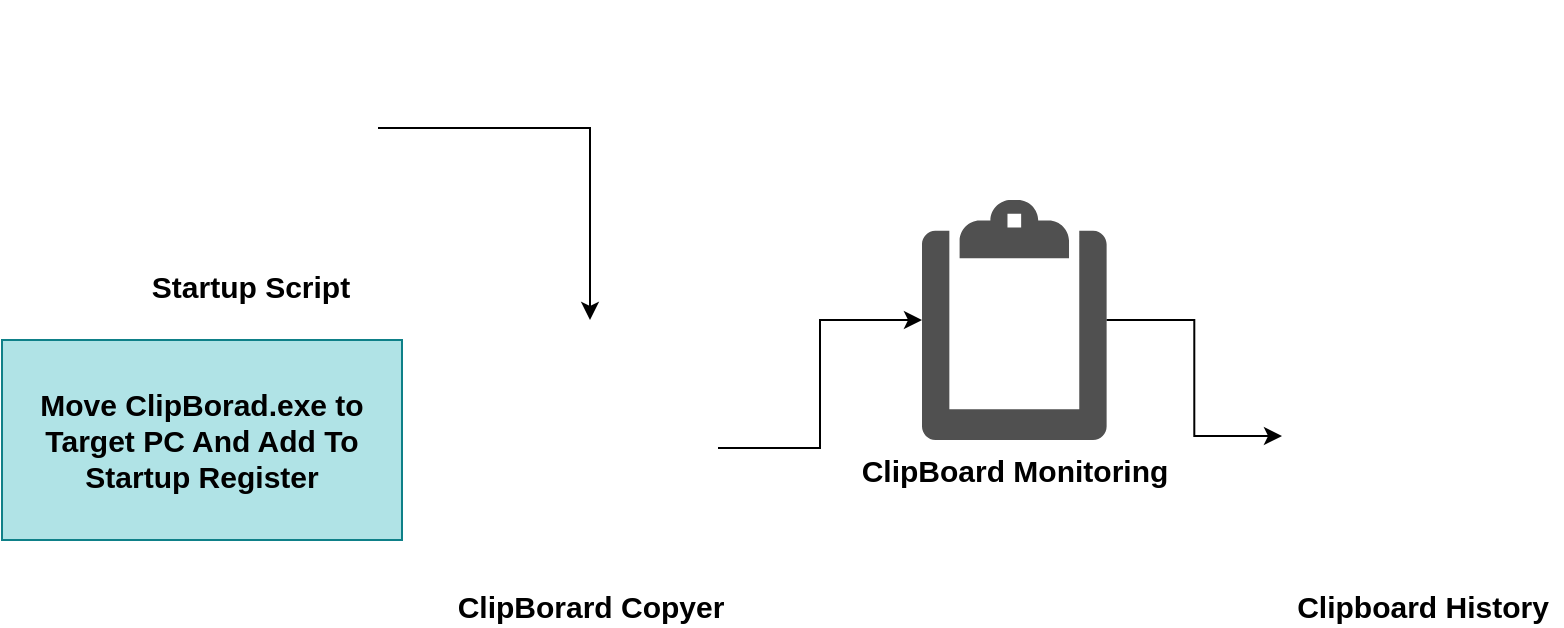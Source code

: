 <mxfile version="22.1.11" type="device">
  <diagram name="Page-1" id="wRcSdKC8TBcQc0uevrIT">
    <mxGraphModel dx="969" dy="484" grid="1" gridSize="10" guides="1" tooltips="1" connect="1" arrows="1" fold="1" page="1" pageScale="1" pageWidth="850" pageHeight="1100" math="0" shadow="0">
      <root>
        <mxCell id="0" />
        <mxCell id="1" parent="0" />
        <mxCell id="jQr3ClIyY2CzBigqtrQ6-6" style="edgeStyle=orthogonalEdgeStyle;rounded=0;orthogonalLoop=1;jettySize=auto;html=1;" edge="1" parent="1" source="EgmyeOnUa9uOQUDKkjH2-5" target="EgmyeOnUa9uOQUDKkjH2-4">
          <mxGeometry relative="1" as="geometry" />
        </mxCell>
        <mxCell id="EgmyeOnUa9uOQUDKkjH2-5" value="&lt;span style=&quot;font-size: 15px;&quot;&gt;&lt;b&gt;Startup Script&lt;br&gt;&lt;/b&gt;&lt;/span&gt;" style="shape=image;html=1;verticalAlign=top;verticalLabelPosition=bottom;labelBackgroundColor=#ffffff;imageAspect=0;aspect=fixed;image=https://cdn1.iconfinder.com/data/icons/hawcons/32/699751-icon-105-document-file-exe-128.png" parent="1" vertex="1">
          <mxGeometry x="90" y="210" width="128" height="128" as="geometry" />
        </mxCell>
        <mxCell id="EgmyeOnUa9uOQUDKkjH2-12" value="" style="group" parent="1" vertex="1" connectable="0">
          <mxGeometry x="260" y="310" width="550" height="188" as="geometry" />
        </mxCell>
        <mxCell id="EgmyeOnUa9uOQUDKkjH2-1" value="&lt;b&gt;&lt;font style=&quot;font-size: 15px;&quot;&gt;ClipBoard Monitoring&lt;/font&gt;&lt;/b&gt;" style="sketch=0;pointerEvents=1;shadow=0;dashed=0;html=1;strokeColor=none;fillColor=#505050;labelPosition=center;verticalLabelPosition=bottom;verticalAlign=top;outlineConnect=0;align=center;shape=mxgraph.office.concepts.clipboard;" parent="EgmyeOnUa9uOQUDKkjH2-12" vertex="1">
          <mxGeometry x="230" width="92.31" height="120" as="geometry" />
        </mxCell>
        <mxCell id="EgmyeOnUa9uOQUDKkjH2-9" style="edgeStyle=orthogonalEdgeStyle;rounded=0;orthogonalLoop=1;jettySize=auto;html=1;" parent="EgmyeOnUa9uOQUDKkjH2-12" source="EgmyeOnUa9uOQUDKkjH2-4" target="EgmyeOnUa9uOQUDKkjH2-1" edge="1">
          <mxGeometry relative="1" as="geometry" />
        </mxCell>
        <mxCell id="EgmyeOnUa9uOQUDKkjH2-4" value="&lt;b&gt;&lt;font style=&quot;font-size: 15px;&quot;&gt;ClipBorard Copyer&lt;/font&gt;&lt;/b&gt;" style="shape=image;html=1;verticalAlign=top;verticalLabelPosition=bottom;labelBackgroundColor=#ffffff;imageAspect=0;aspect=fixed;image=https://cdn1.iconfinder.com/data/icons/hawcons/32/699751-icon-105-document-file-exe-128.png" parent="EgmyeOnUa9uOQUDKkjH2-12" vertex="1">
          <mxGeometry y="60" width="128" height="128" as="geometry" />
        </mxCell>
        <mxCell id="EgmyeOnUa9uOQUDKkjH2-10" value="&lt;b&gt;&lt;font style=&quot;font-size: 15px;&quot;&gt;Clipboard History&lt;/font&gt;&lt;/b&gt;" style="shape=image;html=1;verticalAlign=top;verticalLabelPosition=bottom;labelBackgroundColor=#ffffff;imageAspect=0;aspect=fixed;image=https://cdn2.iconfinder.com/data/icons/boxicons-solid-vol-2/24/bxs-file-txt-128.png" parent="EgmyeOnUa9uOQUDKkjH2-12" vertex="1">
          <mxGeometry x="410" y="48" width="140" height="140" as="geometry" />
        </mxCell>
        <mxCell id="EgmyeOnUa9uOQUDKkjH2-11" style="edgeStyle=orthogonalEdgeStyle;rounded=0;orthogonalLoop=1;jettySize=auto;html=1;" parent="EgmyeOnUa9uOQUDKkjH2-12" source="EgmyeOnUa9uOQUDKkjH2-1" target="EgmyeOnUa9uOQUDKkjH2-10" edge="1">
          <mxGeometry relative="1" as="geometry" />
        </mxCell>
        <mxCell id="jQr3ClIyY2CzBigqtrQ6-9" value="&lt;div style=&quot;&quot;&gt;&lt;b style=&quot;background-color: initial;&quot;&gt;&lt;font style=&quot;font-size: 15px;&quot;&gt;Move ClipBorad.exe to Target PC And Add To Startup Register&lt;/font&gt;&lt;/b&gt;&lt;/div&gt;" style="rounded=0;whiteSpace=wrap;html=1;fillColor=#b0e3e6;strokeColor=#0e8088;align=center;" vertex="1" parent="1">
          <mxGeometry x="30" y="380" width="200" height="100" as="geometry" />
        </mxCell>
      </root>
    </mxGraphModel>
  </diagram>
</mxfile>
